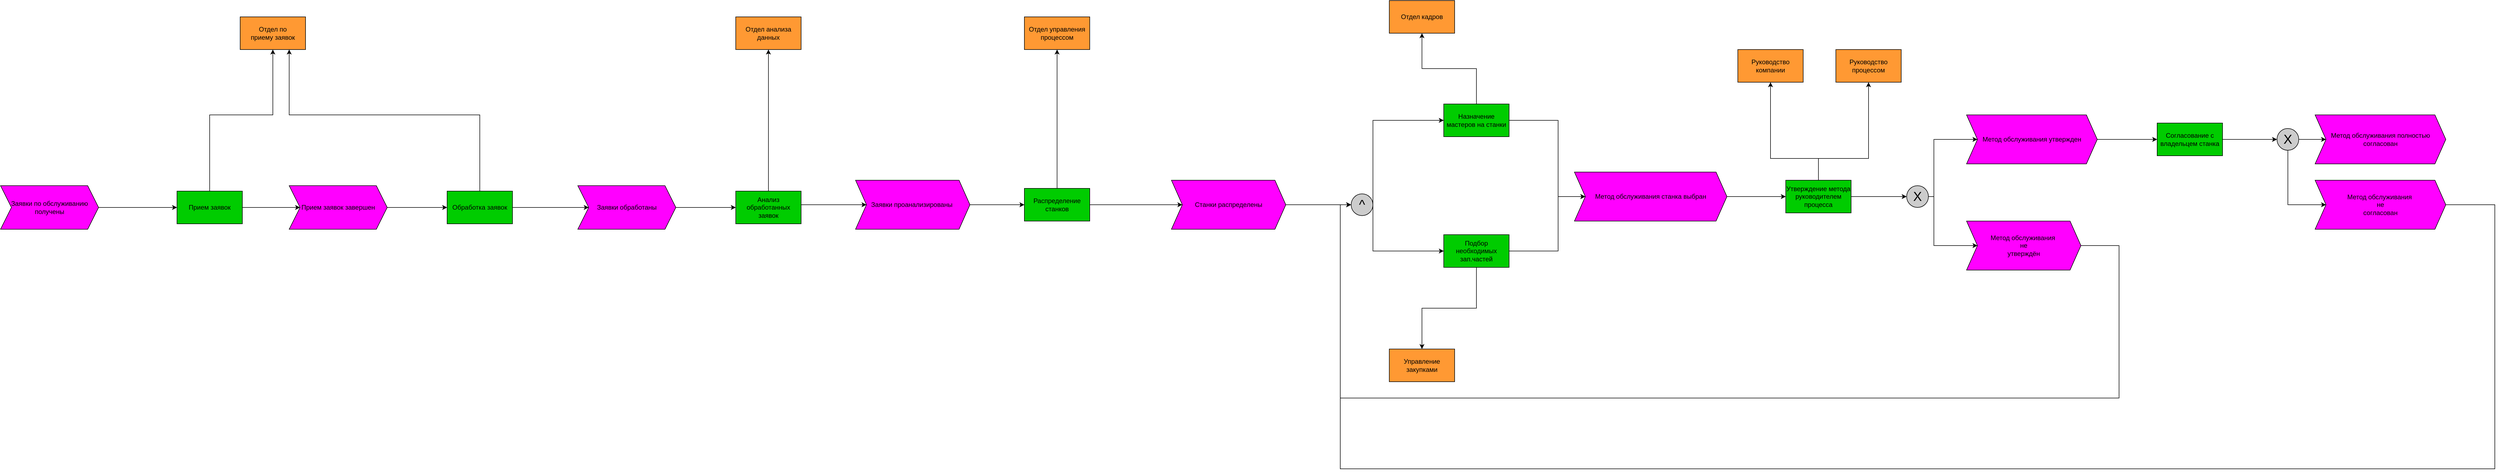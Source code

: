 <mxfile version="20.0.1" type="device"><diagram id="F9pdFo2dO7NXurbreDPV" name="Page-1"><mxGraphModel dx="2302" dy="2310" grid="1" gridSize="10" guides="1" tooltips="1" connect="1" arrows="1" fold="1" page="1" pageScale="1" pageWidth="827" pageHeight="1169" math="0" shadow="0"><root><mxCell id="0"/><mxCell id="1" parent="0"/><mxCell id="6yLARBq1d5NWKyuPQoFS-1" style="edgeStyle=orthogonalEdgeStyle;rounded=0;orthogonalLoop=1;jettySize=auto;html=1;entryX=0;entryY=0.5;entryDx=0;entryDy=0;" edge="1" parent="1" source="6yLARBq1d5NWKyuPQoFS-2" target="6yLARBq1d5NWKyuPQoFS-5"><mxGeometry relative="1" as="geometry"><mxPoint x="300" y="200" as="targetPoint"/></mxGeometry></mxCell><mxCell id="6yLARBq1d5NWKyuPQoFS-2" value="Заявки по обслуживанию получены" style="shape=step;perimeter=stepPerimeter;whiteSpace=wrap;html=1;fixedSize=1;fillColor=#FF00FF;" vertex="1" parent="1"><mxGeometry x="30" y="170" width="180" height="80" as="geometry"/></mxCell><mxCell id="6yLARBq1d5NWKyuPQoFS-3" style="edgeStyle=orthogonalEdgeStyle;rounded=0;orthogonalLoop=1;jettySize=auto;html=1;entryX=0.5;entryY=1;entryDx=0;entryDy=0;" edge="1" parent="1" source="6yLARBq1d5NWKyuPQoFS-5" target="6yLARBq1d5NWKyuPQoFS-6"><mxGeometry relative="1" as="geometry"><Array as="points"><mxPoint x="414" y="40"/><mxPoint x="530" y="40"/></Array></mxGeometry></mxCell><mxCell id="6yLARBq1d5NWKyuPQoFS-4" value="" style="edgeStyle=orthogonalEdgeStyle;rounded=0;orthogonalLoop=1;jettySize=auto;html=1;entryX=0;entryY=0.5;entryDx=0;entryDy=0;" edge="1" parent="1" source="6yLARBq1d5NWKyuPQoFS-5" target="6yLARBq1d5NWKyuPQoFS-8"><mxGeometry relative="1" as="geometry"><mxPoint x="554" y="210" as="targetPoint"/></mxGeometry></mxCell><mxCell id="6yLARBq1d5NWKyuPQoFS-5" value="Прием заявок" style="rounded=0;whiteSpace=wrap;html=1;fillColor=#00CC00;" vertex="1" parent="1"><mxGeometry x="354" y="180" width="120" height="60" as="geometry"/></mxCell><mxCell id="6yLARBq1d5NWKyuPQoFS-6" value="Отдел по&lt;br&gt;приему заявок" style="rounded=0;whiteSpace=wrap;html=1;fillColor=#FF9933;" vertex="1" parent="1"><mxGeometry x="470" y="-140" width="120" height="60" as="geometry"/></mxCell><mxCell id="6yLARBq1d5NWKyuPQoFS-7" style="edgeStyle=orthogonalEdgeStyle;rounded=0;orthogonalLoop=1;jettySize=auto;html=1;entryX=0;entryY=0.5;entryDx=0;entryDy=0;" edge="1" parent="1" source="6yLARBq1d5NWKyuPQoFS-8" target="6yLARBq1d5NWKyuPQoFS-11"><mxGeometry relative="1" as="geometry"/></mxCell><mxCell id="6yLARBq1d5NWKyuPQoFS-8" value="Прием заявок завершен" style="shape=step;perimeter=stepPerimeter;whiteSpace=wrap;html=1;fixedSize=1;fillColor=#FF00FF;" vertex="1" parent="1"><mxGeometry x="560" y="170" width="180" height="80" as="geometry"/></mxCell><mxCell id="6yLARBq1d5NWKyuPQoFS-9" style="edgeStyle=orthogonalEdgeStyle;rounded=0;orthogonalLoop=1;jettySize=auto;html=1;entryX=0.75;entryY=1;entryDx=0;entryDy=0;" edge="1" parent="1" source="6yLARBq1d5NWKyuPQoFS-11" target="6yLARBq1d5NWKyuPQoFS-6"><mxGeometry relative="1" as="geometry"><mxPoint x="620" y="-40" as="targetPoint"/><Array as="points"><mxPoint x="910" y="40"/><mxPoint x="560" y="40"/></Array></mxGeometry></mxCell><mxCell id="6yLARBq1d5NWKyuPQoFS-10" style="edgeStyle=orthogonalEdgeStyle;rounded=0;orthogonalLoop=1;jettySize=auto;html=1;entryX=0;entryY=0.5;entryDx=0;entryDy=0;" edge="1" parent="1" source="6yLARBq1d5NWKyuPQoFS-11" target="6yLARBq1d5NWKyuPQoFS-13"><mxGeometry relative="1" as="geometry"/></mxCell><mxCell id="6yLARBq1d5NWKyuPQoFS-11" value="Обработка заявок" style="rounded=0;whiteSpace=wrap;html=1;fillColor=#00CC00;" vertex="1" parent="1"><mxGeometry x="850" y="180" width="120" height="60" as="geometry"/></mxCell><mxCell id="6yLARBq1d5NWKyuPQoFS-12" value="" style="edgeStyle=orthogonalEdgeStyle;rounded=0;orthogonalLoop=1;jettySize=auto;html=1;" edge="1" parent="1" source="6yLARBq1d5NWKyuPQoFS-13" target="6yLARBq1d5NWKyuPQoFS-16"><mxGeometry relative="1" as="geometry"/></mxCell><mxCell id="6yLARBq1d5NWKyuPQoFS-13" value="Заявки обработаны" style="shape=step;perimeter=stepPerimeter;whiteSpace=wrap;html=1;fixedSize=1;fillColor=#FF00FF;" vertex="1" parent="1"><mxGeometry x="1090" y="170" width="180" height="80" as="geometry"/></mxCell><mxCell id="6yLARBq1d5NWKyuPQoFS-14" style="edgeStyle=orthogonalEdgeStyle;rounded=0;orthogonalLoop=1;jettySize=auto;html=1;" edge="1" parent="1" source="6yLARBq1d5NWKyuPQoFS-16" target="6yLARBq1d5NWKyuPQoFS-19"><mxGeometry relative="1" as="geometry"/></mxCell><mxCell id="6yLARBq1d5NWKyuPQoFS-15" value="" style="edgeStyle=orthogonalEdgeStyle;rounded=0;orthogonalLoop=1;jettySize=auto;html=1;" edge="1" parent="1" source="6yLARBq1d5NWKyuPQoFS-16" target="6yLARBq1d5NWKyuPQoFS-18"><mxGeometry relative="1" as="geometry"><Array as="points"><mxPoint x="1530" y="205"/><mxPoint x="1530" y="205"/></Array></mxGeometry></mxCell><mxCell id="6yLARBq1d5NWKyuPQoFS-16" value="Анализ обработанных заявок" style="rounded=0;whiteSpace=wrap;html=1;fillColor=#00CC00;" vertex="1" parent="1"><mxGeometry x="1380" y="180" width="120" height="60" as="geometry"/></mxCell><mxCell id="6yLARBq1d5NWKyuPQoFS-17" style="edgeStyle=orthogonalEdgeStyle;rounded=0;orthogonalLoop=1;jettySize=auto;html=1;" edge="1" parent="1" source="6yLARBq1d5NWKyuPQoFS-18" target="6yLARBq1d5NWKyuPQoFS-22"><mxGeometry relative="1" as="geometry"/></mxCell><mxCell id="6yLARBq1d5NWKyuPQoFS-18" value="Заявки проанализированы&amp;nbsp;" style="shape=step;perimeter=stepPerimeter;whiteSpace=wrap;html=1;fixedSize=1;fillColor=#FF00FF;" vertex="1" parent="1"><mxGeometry x="1600" y="160" width="210" height="90" as="geometry"/></mxCell><mxCell id="6yLARBq1d5NWKyuPQoFS-19" value="Отдел анализа&lt;br&gt;данных" style="rounded=0;whiteSpace=wrap;html=1;fillColor=#FF9933;" vertex="1" parent="1"><mxGeometry x="1380" y="-140" width="120" height="60" as="geometry"/></mxCell><mxCell id="6yLARBq1d5NWKyuPQoFS-20" style="edgeStyle=orthogonalEdgeStyle;rounded=0;orthogonalLoop=1;jettySize=auto;html=1;entryX=0.5;entryY=1;entryDx=0;entryDy=0;" edge="1" parent="1" source="6yLARBq1d5NWKyuPQoFS-22" target="6yLARBq1d5NWKyuPQoFS-23"><mxGeometry relative="1" as="geometry"/></mxCell><mxCell id="6yLARBq1d5NWKyuPQoFS-21" style="edgeStyle=orthogonalEdgeStyle;rounded=0;orthogonalLoop=1;jettySize=auto;html=1;" edge="1" parent="1" source="6yLARBq1d5NWKyuPQoFS-22" target="6yLARBq1d5NWKyuPQoFS-25"><mxGeometry relative="1" as="geometry"/></mxCell><mxCell id="6yLARBq1d5NWKyuPQoFS-22" value="Распределение станков" style="rounded=0;whiteSpace=wrap;html=1;fillColor=#00CC00;" vertex="1" parent="1"><mxGeometry x="1910" y="175" width="120" height="60" as="geometry"/></mxCell><mxCell id="6yLARBq1d5NWKyuPQoFS-23" value="Отдел управления процессом" style="rounded=0;whiteSpace=wrap;html=1;fillColor=#FF9933;" vertex="1" parent="1"><mxGeometry x="1910" y="-140" width="120" height="60" as="geometry"/></mxCell><mxCell id="6yLARBq1d5NWKyuPQoFS-24" style="edgeStyle=orthogonalEdgeStyle;rounded=0;orthogonalLoop=1;jettySize=auto;html=1;" edge="1" parent="1" source="6yLARBq1d5NWKyuPQoFS-25" target="6yLARBq1d5NWKyuPQoFS-36"><mxGeometry relative="1" as="geometry"/></mxCell><mxCell id="6yLARBq1d5NWKyuPQoFS-25" value="Станки распределены" style="shape=step;perimeter=stepPerimeter;whiteSpace=wrap;html=1;fixedSize=1;fillColor=#FF00FF;" vertex="1" parent="1"><mxGeometry x="2180" y="160" width="210" height="90" as="geometry"/></mxCell><mxCell id="6yLARBq1d5NWKyuPQoFS-26" style="edgeStyle=orthogonalEdgeStyle;rounded=0;orthogonalLoop=1;jettySize=auto;html=1;entryX=0.5;entryY=1;entryDx=0;entryDy=0;" edge="1" parent="1" source="6yLARBq1d5NWKyuPQoFS-28" target="6yLARBq1d5NWKyuPQoFS-33"><mxGeometry relative="1" as="geometry"/></mxCell><mxCell id="6yLARBq1d5NWKyuPQoFS-27" style="edgeStyle=orthogonalEdgeStyle;rounded=0;orthogonalLoop=1;jettySize=auto;html=1;entryX=0;entryY=0.5;entryDx=0;entryDy=0;" edge="1" parent="1" source="6yLARBq1d5NWKyuPQoFS-28" target="6yLARBq1d5NWKyuPQoFS-38"><mxGeometry relative="1" as="geometry"><mxPoint x="2920" y="190" as="targetPoint"/><Array as="points"><mxPoint x="2890" y="50"/><mxPoint x="2890" y="190"/></Array></mxGeometry></mxCell><mxCell id="6yLARBq1d5NWKyuPQoFS-28" value="Назначение мастеров на станки" style="rounded=0;whiteSpace=wrap;html=1;fillColor=#00CC00;" vertex="1" parent="1"><mxGeometry x="2680" y="20" width="120" height="60" as="geometry"/></mxCell><mxCell id="6yLARBq1d5NWKyuPQoFS-29" style="edgeStyle=orthogonalEdgeStyle;rounded=0;orthogonalLoop=1;jettySize=auto;html=1;" edge="1" parent="1" source="6yLARBq1d5NWKyuPQoFS-31" target="6yLARBq1d5NWKyuPQoFS-32"><mxGeometry relative="1" as="geometry"/></mxCell><mxCell id="6yLARBq1d5NWKyuPQoFS-30" style="edgeStyle=orthogonalEdgeStyle;rounded=0;orthogonalLoop=1;jettySize=auto;html=1;entryX=0;entryY=0.5;entryDx=0;entryDy=0;" edge="1" parent="1" source="6yLARBq1d5NWKyuPQoFS-31" target="6yLARBq1d5NWKyuPQoFS-38"><mxGeometry relative="1" as="geometry"><mxPoint x="2920" y="200" as="targetPoint"/><Array as="points"><mxPoint x="2890" y="290"/><mxPoint x="2890" y="190"/></Array></mxGeometry></mxCell><mxCell id="6yLARBq1d5NWKyuPQoFS-31" value="Подбор необходимых зап.частей" style="rounded=0;whiteSpace=wrap;html=1;fillColor=#00CC00;" vertex="1" parent="1"><mxGeometry x="2680" y="260" width="120" height="60" as="geometry"/></mxCell><mxCell id="6yLARBq1d5NWKyuPQoFS-32" value="Управление закупками" style="rounded=0;whiteSpace=wrap;html=1;fillColor=#FF9933;" vertex="1" parent="1"><mxGeometry x="2580" y="470" width="120" height="60" as="geometry"/></mxCell><mxCell id="6yLARBq1d5NWKyuPQoFS-33" value="Отдел кадров" style="rounded=0;whiteSpace=wrap;html=1;fillColor=#FF9933;" vertex="1" parent="1"><mxGeometry x="2580" y="-170" width="120" height="60" as="geometry"/></mxCell><mxCell id="6yLARBq1d5NWKyuPQoFS-34" style="edgeStyle=orthogonalEdgeStyle;rounded=0;orthogonalLoop=1;jettySize=auto;html=1;entryX=0;entryY=0.5;entryDx=0;entryDy=0;" edge="1" parent="1" source="6yLARBq1d5NWKyuPQoFS-36" target="6yLARBq1d5NWKyuPQoFS-28"><mxGeometry relative="1" as="geometry"><mxPoint x="2560" y="30" as="targetPoint"/><Array as="points"><mxPoint x="2550" y="205"/><mxPoint x="2550" y="50"/></Array></mxGeometry></mxCell><mxCell id="6yLARBq1d5NWKyuPQoFS-35" style="edgeStyle=orthogonalEdgeStyle;rounded=0;orthogonalLoop=1;jettySize=auto;html=1;" edge="1" parent="1" source="6yLARBq1d5NWKyuPQoFS-36" target="6yLARBq1d5NWKyuPQoFS-31"><mxGeometry relative="1" as="geometry"><mxPoint x="2600" y="290" as="targetPoint"/><Array as="points"><mxPoint x="2550" y="205"/><mxPoint x="2550" y="290"/></Array></mxGeometry></mxCell><mxCell id="6yLARBq1d5NWKyuPQoFS-36" value="&lt;font style=&quot;font-size: 24px&quot;&gt;^&lt;/font&gt;" style="ellipse;whiteSpace=wrap;html=1;aspect=fixed;fillColor=#CCCCCC;" vertex="1" parent="1"><mxGeometry x="2510" y="185" width="40" height="40" as="geometry"/></mxCell><mxCell id="6yLARBq1d5NWKyuPQoFS-37" style="edgeStyle=orthogonalEdgeStyle;rounded=0;orthogonalLoop=1;jettySize=auto;html=1;" edge="1" parent="1" source="6yLARBq1d5NWKyuPQoFS-38" target="6yLARBq1d5NWKyuPQoFS-42"><mxGeometry relative="1" as="geometry"/></mxCell><mxCell id="6yLARBq1d5NWKyuPQoFS-38" value="Метод обслуживания станка выбран" style="shape=step;perimeter=stepPerimeter;whiteSpace=wrap;html=1;fixedSize=1;fillColor=#FF00FF;" vertex="1" parent="1"><mxGeometry x="2920" y="145" width="280" height="90" as="geometry"/></mxCell><mxCell id="6yLARBq1d5NWKyuPQoFS-39" style="edgeStyle=orthogonalEdgeStyle;rounded=0;orthogonalLoop=1;jettySize=auto;html=1;" edge="1" parent="1" source="6yLARBq1d5NWKyuPQoFS-42" target="6yLARBq1d5NWKyuPQoFS-43"><mxGeometry relative="1" as="geometry"><Array as="points"><mxPoint x="3368" y="120"/><mxPoint x="3280" y="120"/></Array></mxGeometry></mxCell><mxCell id="6yLARBq1d5NWKyuPQoFS-40" style="edgeStyle=orthogonalEdgeStyle;rounded=0;orthogonalLoop=1;jettySize=auto;html=1;entryX=0.5;entryY=1;entryDx=0;entryDy=0;" edge="1" parent="1" source="6yLARBq1d5NWKyuPQoFS-42" target="6yLARBq1d5NWKyuPQoFS-45"><mxGeometry relative="1" as="geometry"><mxPoint x="3420" y="50" as="targetPoint"/><Array as="points"><mxPoint x="3368" y="120"/><mxPoint x="3460" y="120"/><mxPoint x="3460" y="-20"/></Array></mxGeometry></mxCell><mxCell id="6yLARBq1d5NWKyuPQoFS-41" style="edgeStyle=orthogonalEdgeStyle;rounded=0;orthogonalLoop=1;jettySize=auto;html=1;entryX=0;entryY=0.5;entryDx=0;entryDy=0;" edge="1" parent="1" source="6yLARBq1d5NWKyuPQoFS-42" target="6yLARBq1d5NWKyuPQoFS-48"><mxGeometry relative="1" as="geometry"/></mxCell><mxCell id="6yLARBq1d5NWKyuPQoFS-42" value="Утверждение метода руководителем процесса" style="rounded=0;whiteSpace=wrap;html=1;fillColor=#00CC00;" vertex="1" parent="1"><mxGeometry x="3308" y="160" width="120" height="60" as="geometry"/></mxCell><mxCell id="6yLARBq1d5NWKyuPQoFS-43" value="Руководство компании" style="rounded=0;whiteSpace=wrap;html=1;fillColor=#FF9933;" vertex="1" parent="1"><mxGeometry x="3220" y="-80" width="120" height="60" as="geometry"/></mxCell><mxCell id="6yLARBq1d5NWKyuPQoFS-53" style="edgeStyle=orthogonalEdgeStyle;rounded=0;orthogonalLoop=1;jettySize=auto;html=1;entryX=0;entryY=0.5;entryDx=0;entryDy=0;" edge="1" parent="1" source="6yLARBq1d5NWKyuPQoFS-44" target="6yLARBq1d5NWKyuPQoFS-51"><mxGeometry relative="1" as="geometry"/></mxCell><mxCell id="6yLARBq1d5NWKyuPQoFS-44" value="Метод обслуживания утвержден" style="shape=step;perimeter=stepPerimeter;whiteSpace=wrap;html=1;fixedSize=1;fillColor=#FF00FF;" vertex="1" parent="1"><mxGeometry x="3640" y="40" width="240" height="90" as="geometry"/></mxCell><mxCell id="6yLARBq1d5NWKyuPQoFS-45" value="Руководство процессом" style="rounded=0;whiteSpace=wrap;html=1;fillColor=#FF9933;" vertex="1" parent="1"><mxGeometry x="3400" y="-80" width="120" height="60" as="geometry"/></mxCell><mxCell id="6yLARBq1d5NWKyuPQoFS-46" style="edgeStyle=orthogonalEdgeStyle;rounded=0;orthogonalLoop=1;jettySize=auto;html=1;entryX=0;entryY=0.5;entryDx=0;entryDy=0;" edge="1" parent="1" source="6yLARBq1d5NWKyuPQoFS-48" target="6yLARBq1d5NWKyuPQoFS-44"><mxGeometry relative="1" as="geometry"><mxPoint x="3590" y="80" as="targetPoint"/><Array as="points"><mxPoint x="3580" y="190"/><mxPoint x="3580" y="85"/></Array></mxGeometry></mxCell><mxCell id="6yLARBq1d5NWKyuPQoFS-47" style="edgeStyle=orthogonalEdgeStyle;rounded=0;orthogonalLoop=1;jettySize=auto;html=1;" edge="1" parent="1" source="6yLARBq1d5NWKyuPQoFS-48" target="6yLARBq1d5NWKyuPQoFS-50"><mxGeometry relative="1" as="geometry"><mxPoint x="3590" y="280" as="targetPoint"/><Array as="points"><mxPoint x="3580" y="190"/><mxPoint x="3580" y="280"/></Array></mxGeometry></mxCell><mxCell id="6yLARBq1d5NWKyuPQoFS-48" value="&lt;span style=&quot;font-size: 24px&quot;&gt;X&lt;/span&gt;" style="ellipse;whiteSpace=wrap;html=1;aspect=fixed;fillColor=#CCCCCC;" vertex="1" parent="1"><mxGeometry x="3530" y="170" width="40" height="40" as="geometry"/></mxCell><mxCell id="6yLARBq1d5NWKyuPQoFS-49" style="edgeStyle=orthogonalEdgeStyle;rounded=0;orthogonalLoop=1;jettySize=auto;html=1;entryX=0;entryY=0.5;entryDx=0;entryDy=0;" edge="1" parent="1" source="6yLARBq1d5NWKyuPQoFS-50" target="6yLARBq1d5NWKyuPQoFS-36"><mxGeometry relative="1" as="geometry"><mxPoint x="2510" y="250" as="targetPoint"/><Array as="points"><mxPoint x="3920" y="280"/><mxPoint x="3920" y="560"/><mxPoint x="2490" y="560"/><mxPoint x="2490" y="205"/></Array></mxGeometry></mxCell><mxCell id="6yLARBq1d5NWKyuPQoFS-50" value="Метод обслуживания&amp;nbsp;&lt;br&gt;не&lt;br&gt;утверждён" style="shape=step;perimeter=stepPerimeter;whiteSpace=wrap;html=1;fixedSize=1;fillColor=#FF00FF;" vertex="1" parent="1"><mxGeometry x="3640" y="235" width="210" height="90" as="geometry"/></mxCell><mxCell id="6yLARBq1d5NWKyuPQoFS-59" style="edgeStyle=orthogonalEdgeStyle;rounded=0;orthogonalLoop=1;jettySize=auto;html=1;entryX=0;entryY=0.5;entryDx=0;entryDy=0;" edge="1" parent="1" source="6yLARBq1d5NWKyuPQoFS-51" target="6yLARBq1d5NWKyuPQoFS-57"><mxGeometry relative="1" as="geometry"/></mxCell><mxCell id="6yLARBq1d5NWKyuPQoFS-51" value="Согласование с владельцем станка" style="rounded=0;whiteSpace=wrap;html=1;fillColor=#00CC00;" vertex="1" parent="1"><mxGeometry x="3990" y="55" width="120" height="60" as="geometry"/></mxCell><mxCell id="6yLARBq1d5NWKyuPQoFS-52" value="Метод обслуживания полностью согласован" style="shape=step;perimeter=stepPerimeter;whiteSpace=wrap;html=1;fixedSize=1;fillColor=#FF00FF;" vertex="1" parent="1"><mxGeometry x="4280" y="40" width="240" height="90" as="geometry"/></mxCell><mxCell id="6yLARBq1d5NWKyuPQoFS-65" style="edgeStyle=orthogonalEdgeStyle;rounded=0;orthogonalLoop=1;jettySize=auto;html=1;entryX=0;entryY=0.5;entryDx=0;entryDy=0;" edge="1" parent="1" source="6yLARBq1d5NWKyuPQoFS-56" target="6yLARBq1d5NWKyuPQoFS-36"><mxGeometry relative="1" as="geometry"><Array as="points"><mxPoint x="4610" y="205"/><mxPoint x="4610" y="690"/><mxPoint x="2490" y="690"/><mxPoint x="2490" y="205"/></Array></mxGeometry></mxCell><mxCell id="6yLARBq1d5NWKyuPQoFS-56" value="Метод обслуживания&amp;nbsp;&lt;br&gt;не&lt;br&gt;согласован" style="shape=step;perimeter=stepPerimeter;whiteSpace=wrap;html=1;fixedSize=1;fillColor=#FF00FF;" vertex="1" parent="1"><mxGeometry x="4280" y="160" width="240" height="90" as="geometry"/></mxCell><mxCell id="6yLARBq1d5NWKyuPQoFS-60" style="edgeStyle=orthogonalEdgeStyle;rounded=0;orthogonalLoop=1;jettySize=auto;html=1;entryX=0;entryY=0.5;entryDx=0;entryDy=0;" edge="1" parent="1" source="6yLARBq1d5NWKyuPQoFS-57" target="6yLARBq1d5NWKyuPQoFS-52"><mxGeometry relative="1" as="geometry"/></mxCell><mxCell id="6yLARBq1d5NWKyuPQoFS-57" value="&lt;span style=&quot;font-size: 24px&quot;&gt;X&lt;/span&gt;" style="ellipse;whiteSpace=wrap;html=1;aspect=fixed;fillColor=#CCCCCC;" vertex="1" parent="1"><mxGeometry x="4210" y="65" width="40" height="40" as="geometry"/></mxCell><mxCell id="6yLARBq1d5NWKyuPQoFS-64" value="" style="endArrow=classic;html=1;rounded=0;entryX=0;entryY=0.5;entryDx=0;entryDy=0;" edge="1" parent="1" source="6yLARBq1d5NWKyuPQoFS-57" target="6yLARBq1d5NWKyuPQoFS-56"><mxGeometry width="50" height="50" relative="1" as="geometry"><mxPoint x="4260" y="90" as="sourcePoint"/><mxPoint x="4255" y="190" as="targetPoint"/><Array as="points"><mxPoint x="4230" y="205"/></Array></mxGeometry></mxCell></root></mxGraphModel></diagram></mxfile>